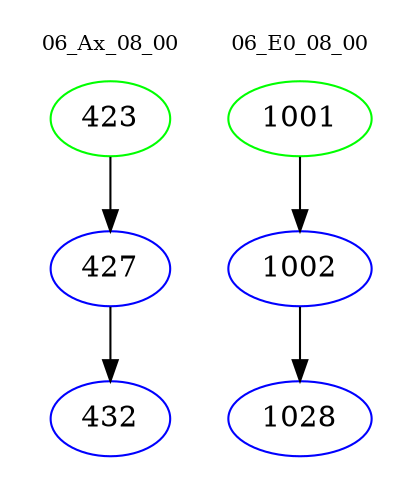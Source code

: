 digraph{
subgraph cluster_0 {
color = white
label = "06_Ax_08_00";
fontsize=10;
T0_423 [label="423", color="green"]
T0_423 -> T0_427 [color="black"]
T0_427 [label="427", color="blue"]
T0_427 -> T0_432 [color="black"]
T0_432 [label="432", color="blue"]
}
subgraph cluster_1 {
color = white
label = "06_E0_08_00";
fontsize=10;
T1_1001 [label="1001", color="green"]
T1_1001 -> T1_1002 [color="black"]
T1_1002 [label="1002", color="blue"]
T1_1002 -> T1_1028 [color="black"]
T1_1028 [label="1028", color="blue"]
}
}
